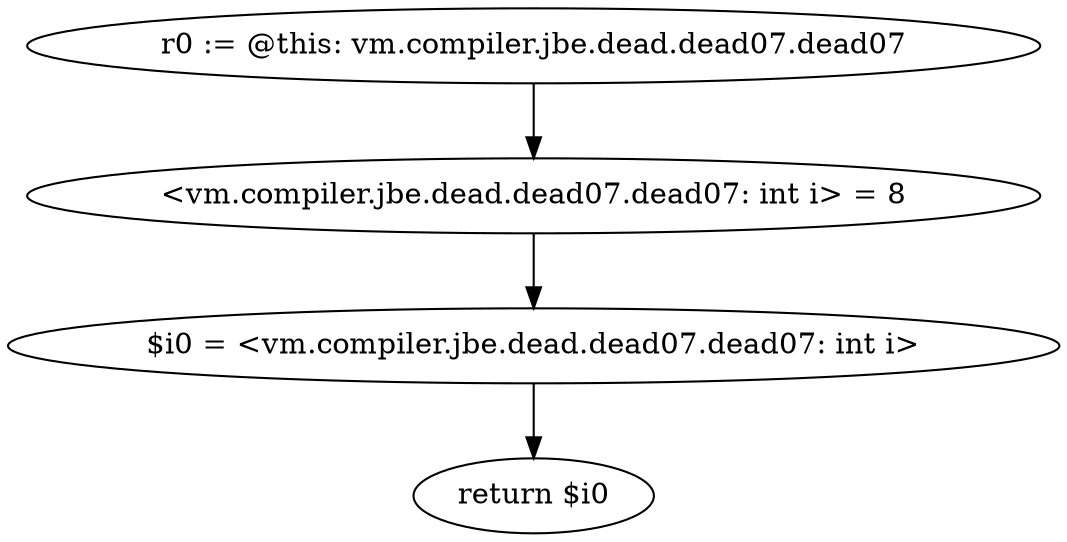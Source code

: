 digraph "unitGraph" {
    "r0 := @this: vm.compiler.jbe.dead.dead07.dead07"
    "<vm.compiler.jbe.dead.dead07.dead07: int i> = 8"
    "$i0 = <vm.compiler.jbe.dead.dead07.dead07: int i>"
    "return $i0"
    "r0 := @this: vm.compiler.jbe.dead.dead07.dead07"->"<vm.compiler.jbe.dead.dead07.dead07: int i> = 8";
    "<vm.compiler.jbe.dead.dead07.dead07: int i> = 8"->"$i0 = <vm.compiler.jbe.dead.dead07.dead07: int i>";
    "$i0 = <vm.compiler.jbe.dead.dead07.dead07: int i>"->"return $i0";
}
